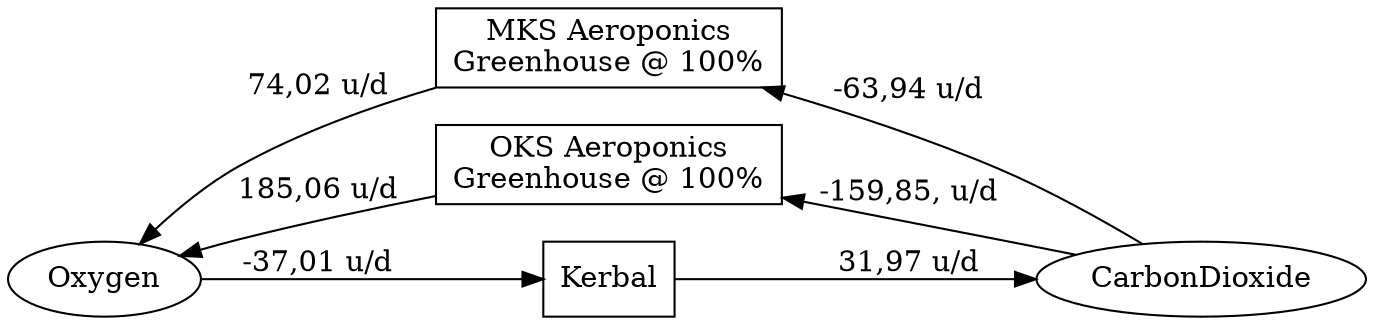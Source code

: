 /* -*- coding: utf-8; -*-
Overview over USI Kolonization System Resources
Copyright 2014 By Mhoram

This Work may be distributed under the Creative Commons
Attribution-NonCommercial-ShareAlike 4.0 International License.

*/

# dot -Tpng -o Oxygen.png Oxygen.dot

digraph Oxygen {
    rankdir="LR";

    Kerbal [label="Kerbal", shape=box];
    MksGreenhouse [label="MKS Aeroponics\nGreenhouse @ 100%", shape=box];
    OksGreenhouse [label="OKS Aeroponics\nGreenhouse @ 100%", shape=box];

    {
        rank=same;
        Kerbal;
        MksGreenhouse;
        OksGreenhouse;
    }

    CarbonDioxide -> OksGreenhouse [label="-159,85, u/d",constraint=none];
    OksGreenhouse -> Oxygen [label="185,06 u/d",constraint=none];

    CarbonDioxide -> MksGreenhouse [label="-63,94 u/d",constraint=none];
    MksGreenhouse -> Oxygen [label="74,02 u/d",constraint=none];

    Oxygen -> Kerbal [label="-37,01 u/d"];
    Kerbal -> CarbonDioxide [label="31,97 u/d"];

}
